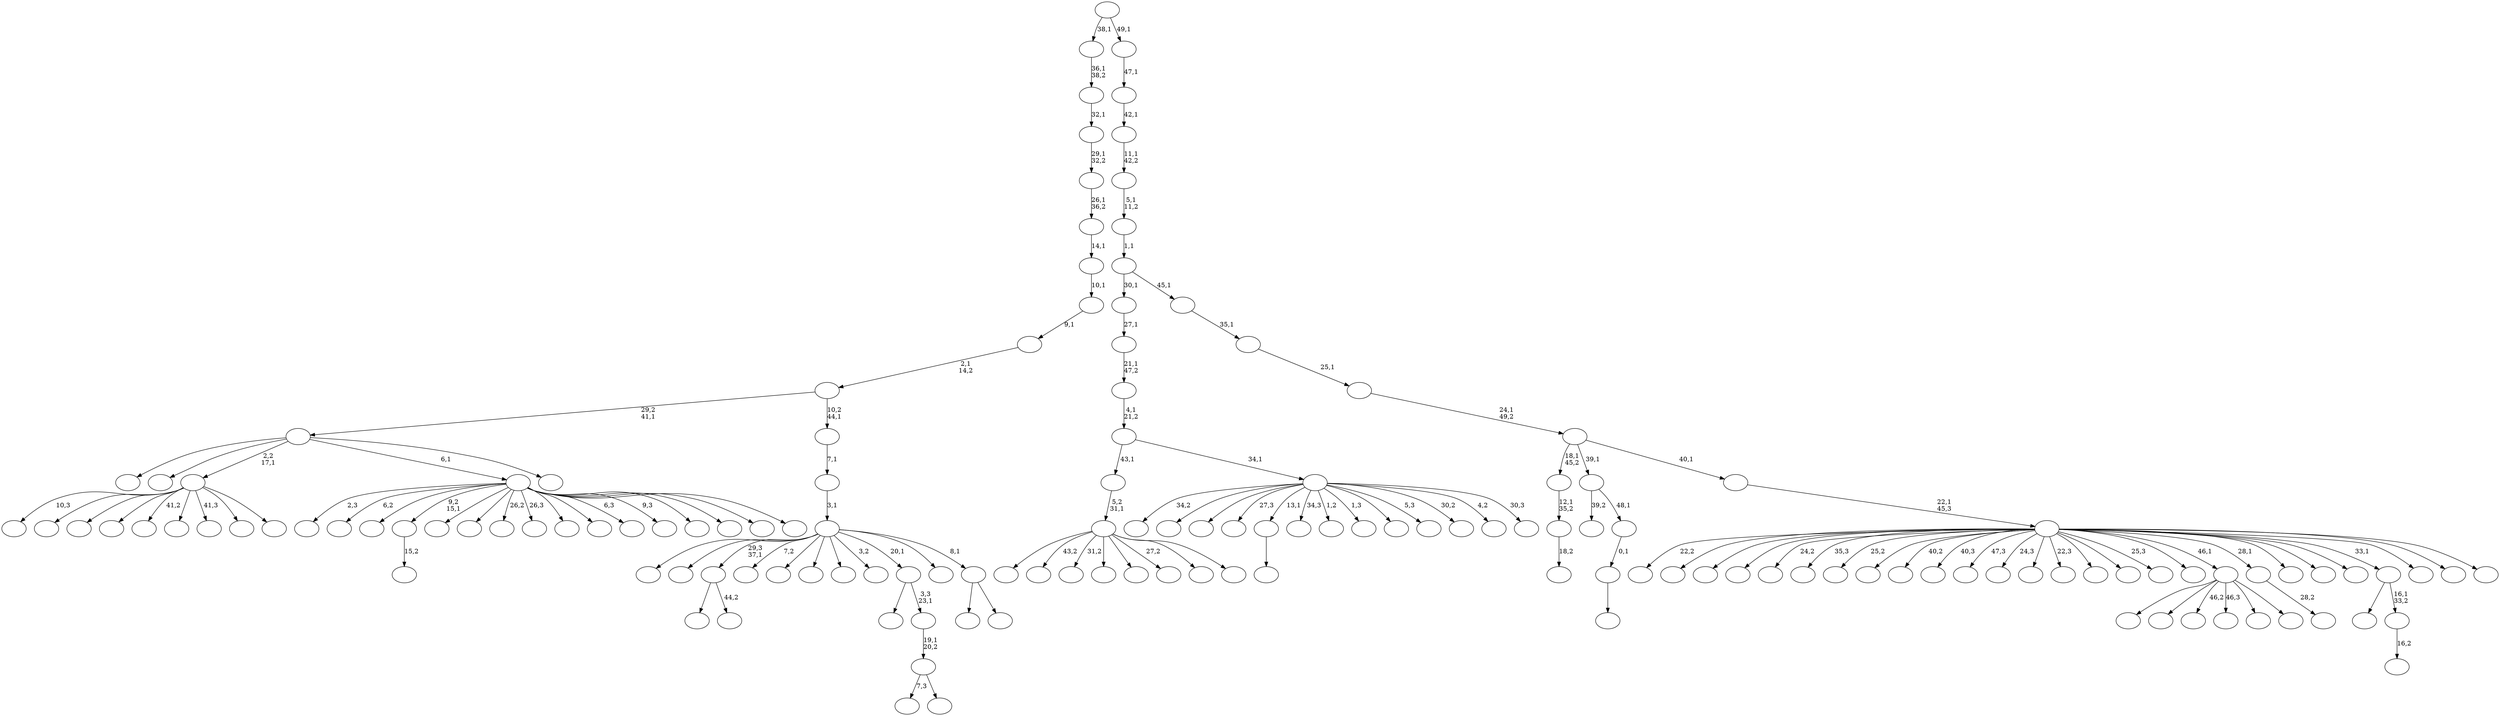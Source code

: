digraph T {
	150 [label=""]
	149 [label=""]
	148 [label=""]
	147 [label=""]
	146 [label=""]
	145 [label=""]
	144 [label=""]
	143 [label=""]
	142 [label=""]
	141 [label=""]
	140 [label=""]
	139 [label=""]
	138 [label=""]
	137 [label=""]
	136 [label=""]
	135 [label=""]
	134 [label=""]
	133 [label=""]
	132 [label=""]
	131 [label=""]
	130 [label=""]
	129 [label=""]
	128 [label=""]
	127 [label=""]
	126 [label=""]
	125 [label=""]
	124 [label=""]
	123 [label=""]
	122 [label=""]
	121 [label=""]
	120 [label=""]
	119 [label=""]
	118 [label=""]
	117 [label=""]
	116 [label=""]
	115 [label=""]
	114 [label=""]
	113 [label=""]
	112 [label=""]
	111 [label=""]
	110 [label=""]
	109 [label=""]
	108 [label=""]
	107 [label=""]
	106 [label=""]
	105 [label=""]
	104 [label=""]
	103 [label=""]
	102 [label=""]
	101 [label=""]
	100 [label=""]
	99 [label=""]
	98 [label=""]
	97 [label=""]
	96 [label=""]
	95 [label=""]
	94 [label=""]
	93 [label=""]
	92 [label=""]
	91 [label=""]
	90 [label=""]
	89 [label=""]
	88 [label=""]
	87 [label=""]
	86 [label=""]
	85 [label=""]
	84 [label=""]
	83 [label=""]
	82 [label=""]
	81 [label=""]
	80 [label=""]
	79 [label=""]
	78 [label=""]
	77 [label=""]
	76 [label=""]
	75 [label=""]
	74 [label=""]
	73 [label=""]
	72 [label=""]
	71 [label=""]
	70 [label=""]
	69 [label=""]
	68 [label=""]
	67 [label=""]
	66 [label=""]
	65 [label=""]
	64 [label=""]
	63 [label=""]
	62 [label=""]
	61 [label=""]
	60 [label=""]
	59 [label=""]
	58 [label=""]
	57 [label=""]
	56 [label=""]
	55 [label=""]
	54 [label=""]
	53 [label=""]
	52 [label=""]
	51 [label=""]
	50 [label=""]
	49 [label=""]
	48 [label=""]
	47 [label=""]
	46 [label=""]
	45 [label=""]
	44 [label=""]
	43 [label=""]
	42 [label=""]
	41 [label=""]
	40 [label=""]
	39 [label=""]
	38 [label=""]
	37 [label=""]
	36 [label=""]
	35 [label=""]
	34 [label=""]
	33 [label=""]
	32 [label=""]
	31 [label=""]
	30 [label=""]
	29 [label=""]
	28 [label=""]
	27 [label=""]
	26 [label=""]
	25 [label=""]
	24 [label=""]
	23 [label=""]
	22 [label=""]
	21 [label=""]
	20 [label=""]
	19 [label=""]
	18 [label=""]
	17 [label=""]
	16 [label=""]
	15 [label=""]
	14 [label=""]
	13 [label=""]
	12 [label=""]
	11 [label=""]
	10 [label=""]
	9 [label=""]
	8 [label=""]
	7 [label=""]
	6 [label=""]
	5 [label=""]
	4 [label=""]
	3 [label=""]
	2 [label=""]
	1 [label=""]
	0 [label=""]
	138 -> 139 [label="15,2"]
	131 -> 132 [label="18,2"]
	130 -> 131 [label="12,1\n35,2"]
	104 -> 112 [label=""]
	104 -> 105 [label="44,2"]
	101 -> 102 [label=""]
	98 -> 99 [label=""]
	97 -> 98 [label="0,1"]
	96 -> 100 [label="39,2"]
	96 -> 97 [label="48,1"]
	67 -> 136 [label=""]
	67 -> 106 [label=""]
	67 -> 91 [label="46,2"]
	67 -> 88 [label="46,3"]
	67 -> 75 [label=""]
	67 -> 68 [label=""]
	64 -> 65 [label="28,2"]
	62 -> 113 [label="7,3"]
	62 -> 63 [label=""]
	61 -> 62 [label="19,1\n20,2"]
	60 -> 118 [label=""]
	60 -> 61 [label="3,3\n23,1"]
	51 -> 120 [label="10,3"]
	51 -> 117 [label=""]
	51 -> 116 [label=""]
	51 -> 103 [label=""]
	51 -> 84 [label="41,2"]
	51 -> 71 [label=""]
	51 -> 66 [label="41,3"]
	51 -> 58 [label=""]
	51 -> 52 [label=""]
	49 -> 150 [label="2,3"]
	49 -> 144 [label="6,2"]
	49 -> 141 [label=""]
	49 -> 138 [label="9,2\n15,1"]
	49 -> 134 [label=""]
	49 -> 107 [label=""]
	49 -> 95 [label="26,2"]
	49 -> 94 [label="26,3"]
	49 -> 87 [label=""]
	49 -> 82 [label=""]
	49 -> 76 [label="6,3"]
	49 -> 72 [label="9,3"]
	49 -> 59 [label=""]
	49 -> 56 [label=""]
	49 -> 55 [label=""]
	49 -> 50 [label=""]
	47 -> 147 [label=""]
	47 -> 133 [label="43,2"]
	47 -> 129 [label="31,2"]
	47 -> 121 [label=""]
	47 -> 86 [label=""]
	47 -> 81 [label="27,2"]
	47 -> 54 [label=""]
	47 -> 48 [label=""]
	46 -> 47 [label="5,2\n31,1"]
	40 -> 148 [label=""]
	40 -> 127 [label=""]
	40 -> 51 [label="2,2\n17,1"]
	40 -> 49 [label="6,1"]
	40 -> 41 [label=""]
	37 -> 143 [label=""]
	37 -> 38 [label=""]
	36 -> 137 [label=""]
	36 -> 122 [label=""]
	36 -> 104 [label="29,3\n37,1"]
	36 -> 90 [label="7,2"]
	36 -> 79 [label=""]
	36 -> 78 [label=""]
	36 -> 77 [label=""]
	36 -> 74 [label="3,2"]
	36 -> 60 [label="20,1"]
	36 -> 44 [label=""]
	36 -> 37 [label="8,1"]
	35 -> 36 [label="3,1"]
	34 -> 35 [label="7,1"]
	33 -> 40 [label="29,2\n41,1"]
	33 -> 34 [label="10,2\n44,1"]
	32 -> 33 [label="2,1\n14,2"]
	31 -> 32 [label="9,1"]
	30 -> 31 [label="10,1"]
	29 -> 30 [label="14,1"]
	28 -> 29 [label="26,1\n36,2"]
	27 -> 28 [label="29,1\n32,2"]
	26 -> 27 [label="32,1"]
	25 -> 26 [label="36,1\n38,2"]
	23 -> 24 [label="16,2"]
	22 -> 114 [label=""]
	22 -> 23 [label="16,1\n33,2"]
	19 -> 149 [label="34,2"]
	19 -> 124 [label=""]
	19 -> 110 [label=""]
	19 -> 108 [label="27,3"]
	19 -> 101 [label="13,1"]
	19 -> 92 [label="34,3"]
	19 -> 85 [label="1,2"]
	19 -> 80 [label="1,3"]
	19 -> 69 [label=""]
	19 -> 45 [label="5,3"]
	19 -> 42 [label="30,2"]
	19 -> 39 [label="4,2"]
	19 -> 20 [label="30,3"]
	18 -> 46 [label="43,1"]
	18 -> 19 [label="34,1"]
	17 -> 18 [label="4,1\n21,2"]
	16 -> 17 [label="21,1\n47,2"]
	15 -> 16 [label="27,1"]
	12 -> 146 [label="22,2"]
	12 -> 145 [label=""]
	12 -> 142 [label=""]
	12 -> 140 [label=""]
	12 -> 135 [label="24,2"]
	12 -> 128 [label="35,3"]
	12 -> 126 [label="25,2"]
	12 -> 125 [label=""]
	12 -> 123 [label="40,2"]
	12 -> 119 [label="40,3"]
	12 -> 115 [label="47,3"]
	12 -> 111 [label="24,3"]
	12 -> 109 [label=""]
	12 -> 93 [label="22,3"]
	12 -> 89 [label=""]
	12 -> 83 [label=""]
	12 -> 73 [label="25,3"]
	12 -> 70 [label=""]
	12 -> 67 [label="46,1"]
	12 -> 64 [label="28,1"]
	12 -> 57 [label=""]
	12 -> 53 [label=""]
	12 -> 43 [label=""]
	12 -> 22 [label="33,1"]
	12 -> 21 [label=""]
	12 -> 14 [label=""]
	12 -> 13 [label=""]
	11 -> 12 [label="22,1\n45,3"]
	10 -> 130 [label="18,1\n45,2"]
	10 -> 96 [label="39,1"]
	10 -> 11 [label="40,1"]
	9 -> 10 [label="24,1\n49,2"]
	8 -> 9 [label="25,1"]
	7 -> 8 [label="35,1"]
	6 -> 15 [label="30,1"]
	6 -> 7 [label="45,1"]
	5 -> 6 [label="1,1"]
	4 -> 5 [label="5,1\n11,2"]
	3 -> 4 [label="11,1\n42,2"]
	2 -> 3 [label="42,1"]
	1 -> 2 [label="47,1"]
	0 -> 25 [label="38,1"]
	0 -> 1 [label="49,1"]
}

